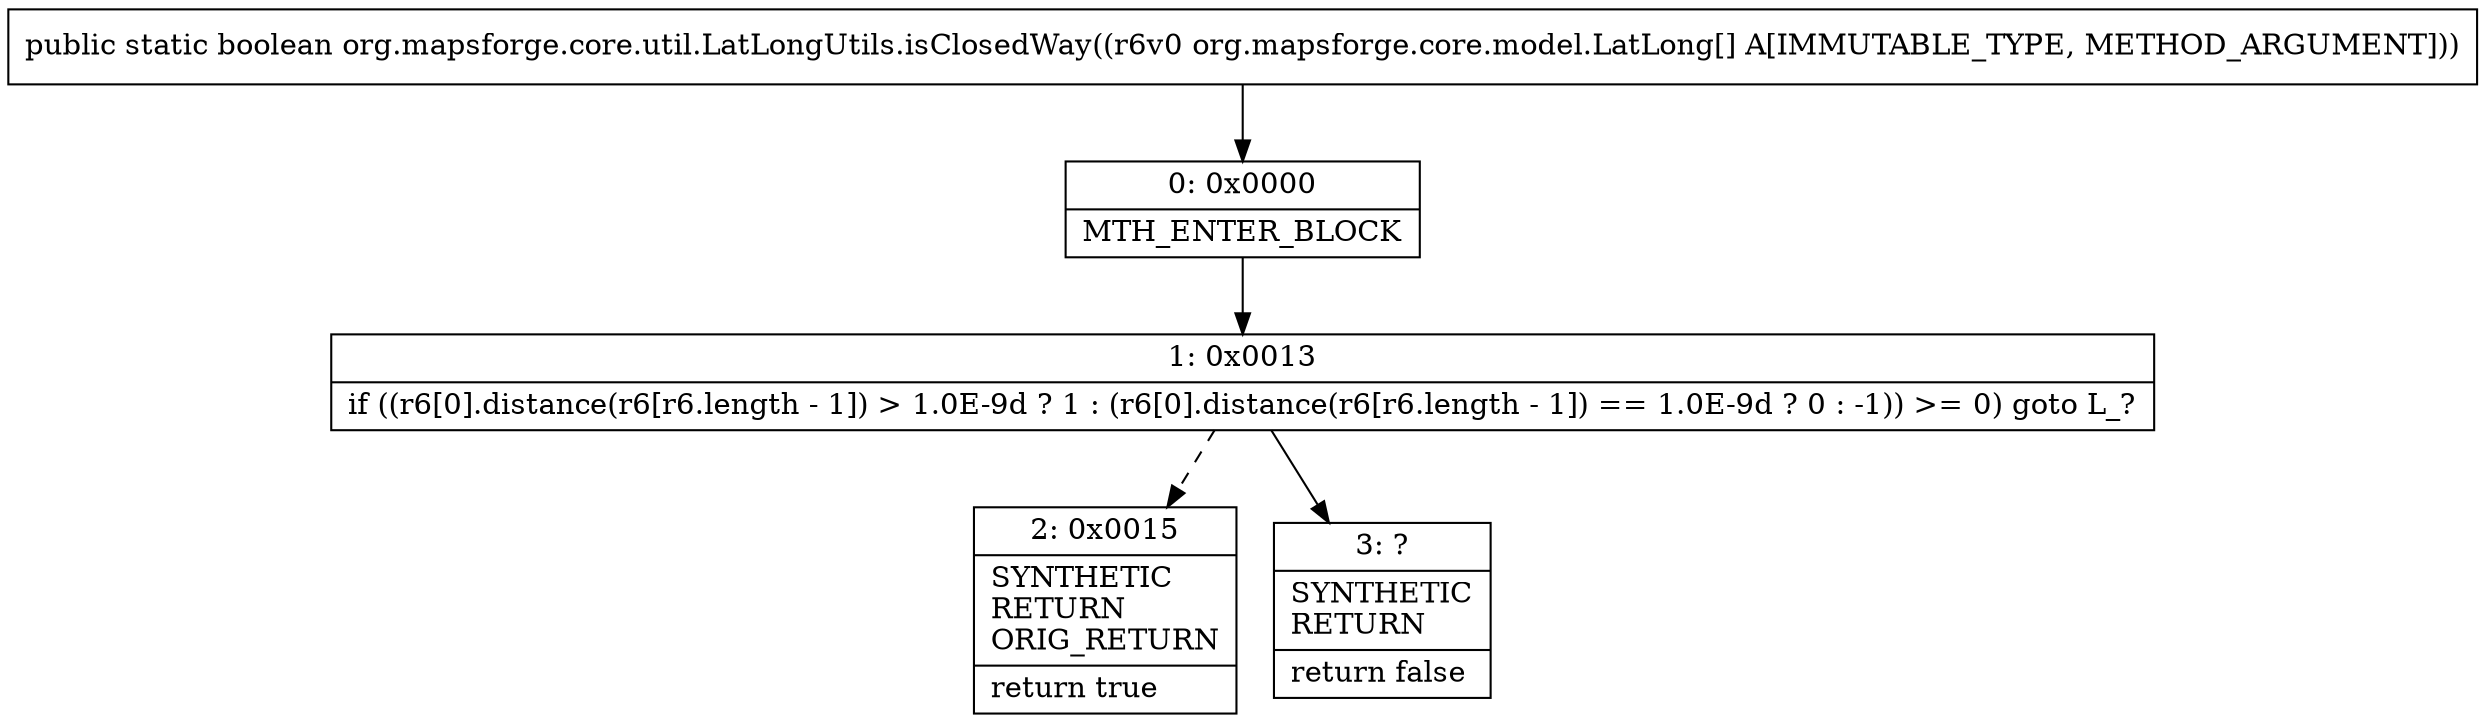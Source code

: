 digraph "CFG fororg.mapsforge.core.util.LatLongUtils.isClosedWay([Lorg\/mapsforge\/core\/model\/LatLong;)Z" {
Node_0 [shape=record,label="{0\:\ 0x0000|MTH_ENTER_BLOCK\l}"];
Node_1 [shape=record,label="{1\:\ 0x0013|if ((r6[0].distance(r6[r6.length \- 1]) \> 1.0E\-9d ? 1 : (r6[0].distance(r6[r6.length \- 1]) == 1.0E\-9d ? 0 : \-1)) \>= 0) goto L_?\l}"];
Node_2 [shape=record,label="{2\:\ 0x0015|SYNTHETIC\lRETURN\lORIG_RETURN\l|return true\l}"];
Node_3 [shape=record,label="{3\:\ ?|SYNTHETIC\lRETURN\l|return false\l}"];
MethodNode[shape=record,label="{public static boolean org.mapsforge.core.util.LatLongUtils.isClosedWay((r6v0 org.mapsforge.core.model.LatLong[] A[IMMUTABLE_TYPE, METHOD_ARGUMENT])) }"];
MethodNode -> Node_0;
Node_0 -> Node_1;
Node_1 -> Node_2[style=dashed];
Node_1 -> Node_3;
}

